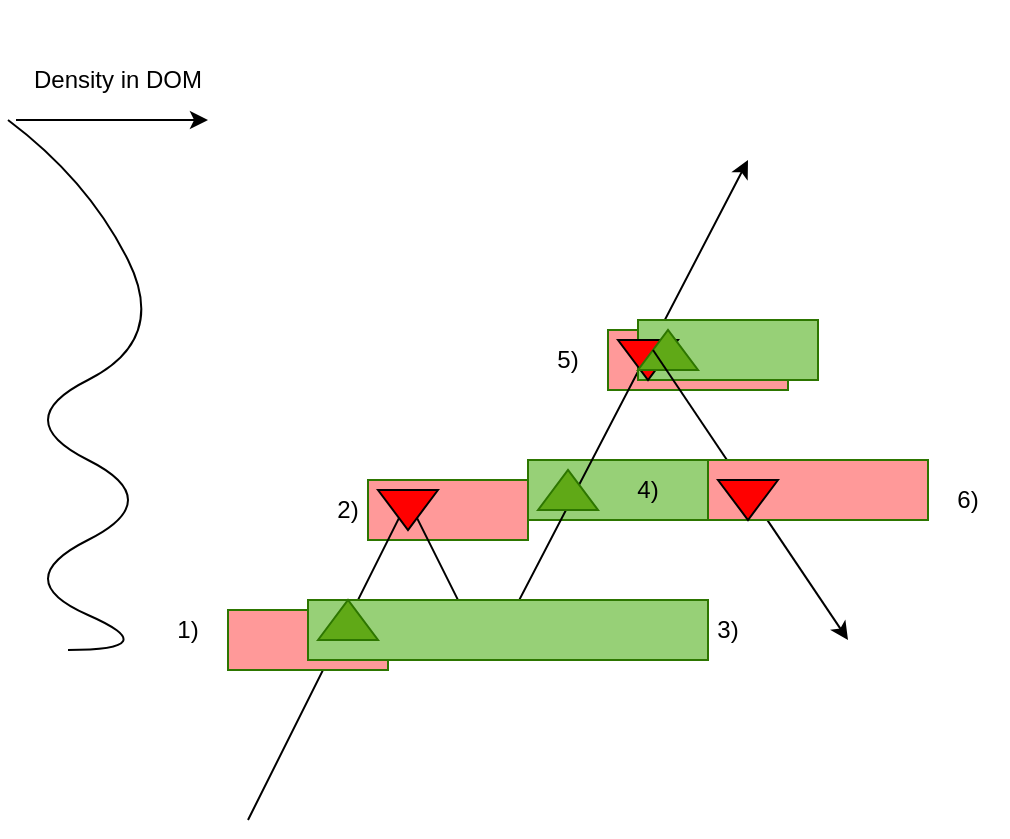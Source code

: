 <mxfile version="14.9.6" type="device"><diagram id="7ZX1NRT1JSBPCaX3lBRG" name="Страница 1"><mxGraphModel dx="2255" dy="626" grid="1" gridSize="10" guides="1" tooltips="1" connect="1" arrows="1" fold="1" page="1" pageScale="1" pageWidth="1169" pageHeight="827" math="0" shadow="0"><root><mxCell id="0"/><mxCell id="1" parent="0"/><mxCell id="q7uMgM2BsAb7AcNg0tn3-30" value="" style="rounded=0;whiteSpace=wrap;html=1;strokeColor=#2D7600;fontColor=#ffffff;fillColor=#FF9999;" parent="1" vertex="1"><mxGeometry x="300" y="235" width="90" height="30" as="geometry"/></mxCell><mxCell id="q7uMgM2BsAb7AcNg0tn3-28" value="" style="rounded=0;whiteSpace=wrap;html=1;strokeColor=#2D7600;fontColor=#ffffff;fillColor=#FF9999;" parent="1" vertex="1"><mxGeometry x="180" y="310" width="80" height="30" as="geometry"/></mxCell><mxCell id="q7uMgM2BsAb7AcNg0tn3-26" value="" style="rounded=0;whiteSpace=wrap;html=1;strokeColor=#2D7600;fontColor=#ffffff;fillColor=#97D077;" parent="1" vertex="1"><mxGeometry x="260" y="300" width="200" height="30" as="geometry"/></mxCell><mxCell id="q7uMgM2BsAb7AcNg0tn3-18" value="" style="endArrow=classic;html=1;startArrow=none;endFill=1;" parent="1" edge="1"><mxGeometry width="50" height="50" relative="1" as="geometry"><mxPoint x="120" y="480" as="sourcePoint"/><mxPoint x="370" y="150" as="targetPoint"/><Array as="points"><mxPoint x="200" y="320"/><mxPoint x="240" y="400"/></Array></mxGeometry></mxCell><mxCell id="q7uMgM2BsAb7AcNg0tn3-12" value="" style="triangle;whiteSpace=wrap;html=1;rotation=90;fillColor=#FF0000;" parent="1" vertex="1"><mxGeometry x="190.0" y="309.997" width="20" height="30" as="geometry"/></mxCell><mxCell id="q7uMgM2BsAb7AcNg0tn3-7" value="" style="triangle;whiteSpace=wrap;html=1;rotation=-90;fillColor=#60a917;strokeColor=#2D7600;fontColor=#ffffff;" parent="1" vertex="1"><mxGeometry x="230" y="370" width="20" height="30" as="geometry"/></mxCell><mxCell id="q7uMgM2BsAb7AcNg0tn3-6" value="" style="triangle;whiteSpace=wrap;html=1;rotation=-90;fillColor=#60a917;strokeColor=#2D7600;fontColor=#ffffff;" parent="1" vertex="1"><mxGeometry x="270" y="300" width="20" height="30" as="geometry"/></mxCell><mxCell id="q7uMgM2BsAb7AcNg0tn3-23" value="1)" style="text;html=1;strokeColor=none;fillColor=none;align=center;verticalAlign=middle;whiteSpace=wrap;rounded=0;" parent="1" vertex="1"><mxGeometry x="120" y="375" width="40" height="20" as="geometry"/></mxCell><mxCell id="q7uMgM2BsAb7AcNg0tn3-31" value="2)" style="text;html=1;strokeColor=none;fillColor=none;align=center;verticalAlign=middle;whiteSpace=wrap;rounded=0;" parent="1" vertex="1"><mxGeometry x="150" y="315" width="40" height="20" as="geometry"/></mxCell><mxCell id="q7uMgM2BsAb7AcNg0tn3-32" value="3)" style="text;html=1;strokeColor=none;fillColor=none;align=center;verticalAlign=middle;whiteSpace=wrap;rounded=0;" parent="1" vertex="1"><mxGeometry x="340" y="375" width="40" height="20" as="geometry"/></mxCell><mxCell id="q7uMgM2BsAb7AcNg0tn3-34" value="" style="rounded=0;whiteSpace=wrap;html=1;strokeColor=#2D7600;fontColor=#ffffff;fillColor=#97D077;" parent="1" vertex="1"><mxGeometry x="315" y="230" width="90" height="30" as="geometry"/></mxCell><mxCell id="q7uMgM2BsAb7AcNg0tn3-36" value="Density in DOM" style="text;html=1;strokeColor=none;fillColor=none;align=center;verticalAlign=middle;whiteSpace=wrap;rounded=0;" parent="1" vertex="1"><mxGeometry x="10" y="70" width="90" height="80" as="geometry"/></mxCell><mxCell id="q7uMgM2BsAb7AcNg0tn3-35" value="" style="curved=1;endArrow=none;html=1;endFill=0;" parent="1" edge="1"><mxGeometry width="50" height="50" relative="1" as="geometry"><mxPoint x="30" y="395" as="sourcePoint"/><mxPoint y="130" as="targetPoint"/><Array as="points"><mxPoint x="80" y="395"/><mxPoint y="360"/><mxPoint x="80" y="320"/><mxPoint y="280"/><mxPoint x="80" y="240"/><mxPoint x="40" y="160"/></Array></mxGeometry></mxCell><mxCell id="q7uMgM2BsAb7AcNg0tn3-37" value="4)" style="text;html=1;strokeColor=none;align=center;verticalAlign=middle;whiteSpace=wrap;rounded=0;fontColor=#000000;" parent="1" vertex="1"><mxGeometry x="300" y="305" width="40" height="20" as="geometry"/></mxCell><mxCell id="q7uMgM2BsAb7AcNg0tn3-41" value="" style="triangle;whiteSpace=wrap;html=1;rotation=90;fillColor=#FF0000;" parent="1" vertex="1"><mxGeometry x="310" y="235" width="20" height="30" as="geometry"/></mxCell><mxCell id="q7uMgM2BsAb7AcNg0tn3-42" value="" style="triangle;whiteSpace=wrap;html=1;rotation=-90;fillColor=#60a917;strokeColor=#2D7600;fontColor=#ffffff;" parent="1" vertex="1"><mxGeometry x="320" y="230" width="20" height="30" as="geometry"/></mxCell><mxCell id="q7uMgM2BsAb7AcNg0tn3-44" value="5)" style="text;html=1;strokeColor=none;fillColor=none;align=center;verticalAlign=middle;whiteSpace=wrap;rounded=0;" parent="1" vertex="1"><mxGeometry x="260" y="240" width="40" height="20" as="geometry"/></mxCell><mxCell id="q7uMgM2BsAb7AcNg0tn3-45" value="" style="endArrow=classic;html=1;" parent="1" edge="1"><mxGeometry width="50" height="50" relative="1" as="geometry"><mxPoint x="4" y="130" as="sourcePoint"/><mxPoint x="100" y="130" as="targetPoint"/></mxGeometry></mxCell><mxCell id="FbXnqfdczByRLB5ovCrC-1" value="" style="endArrow=classic;html=1;exitX=0.5;exitY=0;exitDx=0;exitDy=0;" edge="1" parent="1" source="q7uMgM2BsAb7AcNg0tn3-42"><mxGeometry width="50" height="50" relative="1" as="geometry"><mxPoint x="430" y="350" as="sourcePoint"/><mxPoint x="420" y="390" as="targetPoint"/></mxGeometry></mxCell><mxCell id="FbXnqfdczByRLB5ovCrC-2" value="" style="rounded=0;whiteSpace=wrap;html=1;strokeColor=#2D7600;fontColor=#ffffff;fillColor=#FF9999;" vertex="1" parent="1"><mxGeometry x="110" y="375" width="80" height="30" as="geometry"/></mxCell><mxCell id="q7uMgM2BsAb7AcNg0tn3-25" value="" style="rounded=0;whiteSpace=wrap;html=1;strokeColor=#2D7600;fontColor=#ffffff;fillColor=#97D077;" parent="1" vertex="1"><mxGeometry x="150" y="370" width="200" height="30" as="geometry"/></mxCell><mxCell id="q7uMgM2BsAb7AcNg0tn3-13" value="" style="triangle;whiteSpace=wrap;html=1;rotation=-90;fillColor=#60a917;strokeColor=#2D7600;fontColor=#ffffff;" parent="1" vertex="1"><mxGeometry x="160" y="365" width="20" height="30" as="geometry"/></mxCell><mxCell id="FbXnqfdczByRLB5ovCrC-6" value="" style="rounded=0;whiteSpace=wrap;html=1;strokeColor=#2D7600;fontColor=#ffffff;fillColor=#FF9999;" vertex="1" parent="1"><mxGeometry x="350" y="300" width="110" height="30" as="geometry"/></mxCell><mxCell id="FbXnqfdczByRLB5ovCrC-5" value="" style="triangle;whiteSpace=wrap;html=1;rotation=90;fillColor=#FF0000;" vertex="1" parent="1"><mxGeometry x="360" y="305" width="20" height="30" as="geometry"/></mxCell><mxCell id="FbXnqfdczByRLB5ovCrC-7" value="6)" style="text;html=1;strokeColor=none;fillColor=none;align=center;verticalAlign=middle;whiteSpace=wrap;rounded=0;" vertex="1" parent="1"><mxGeometry x="460" y="310" width="40" height="20" as="geometry"/></mxCell><mxCell id="FbXnqfdczByRLB5ovCrC-8" value="1)" style="text;html=1;strokeColor=none;fillColor=none;align=center;verticalAlign=middle;whiteSpace=wrap;rounded=0;" vertex="1" parent="1"><mxGeometry x="70" y="375" width="40" height="20" as="geometry"/></mxCell></root></mxGraphModel></diagram></mxfile>